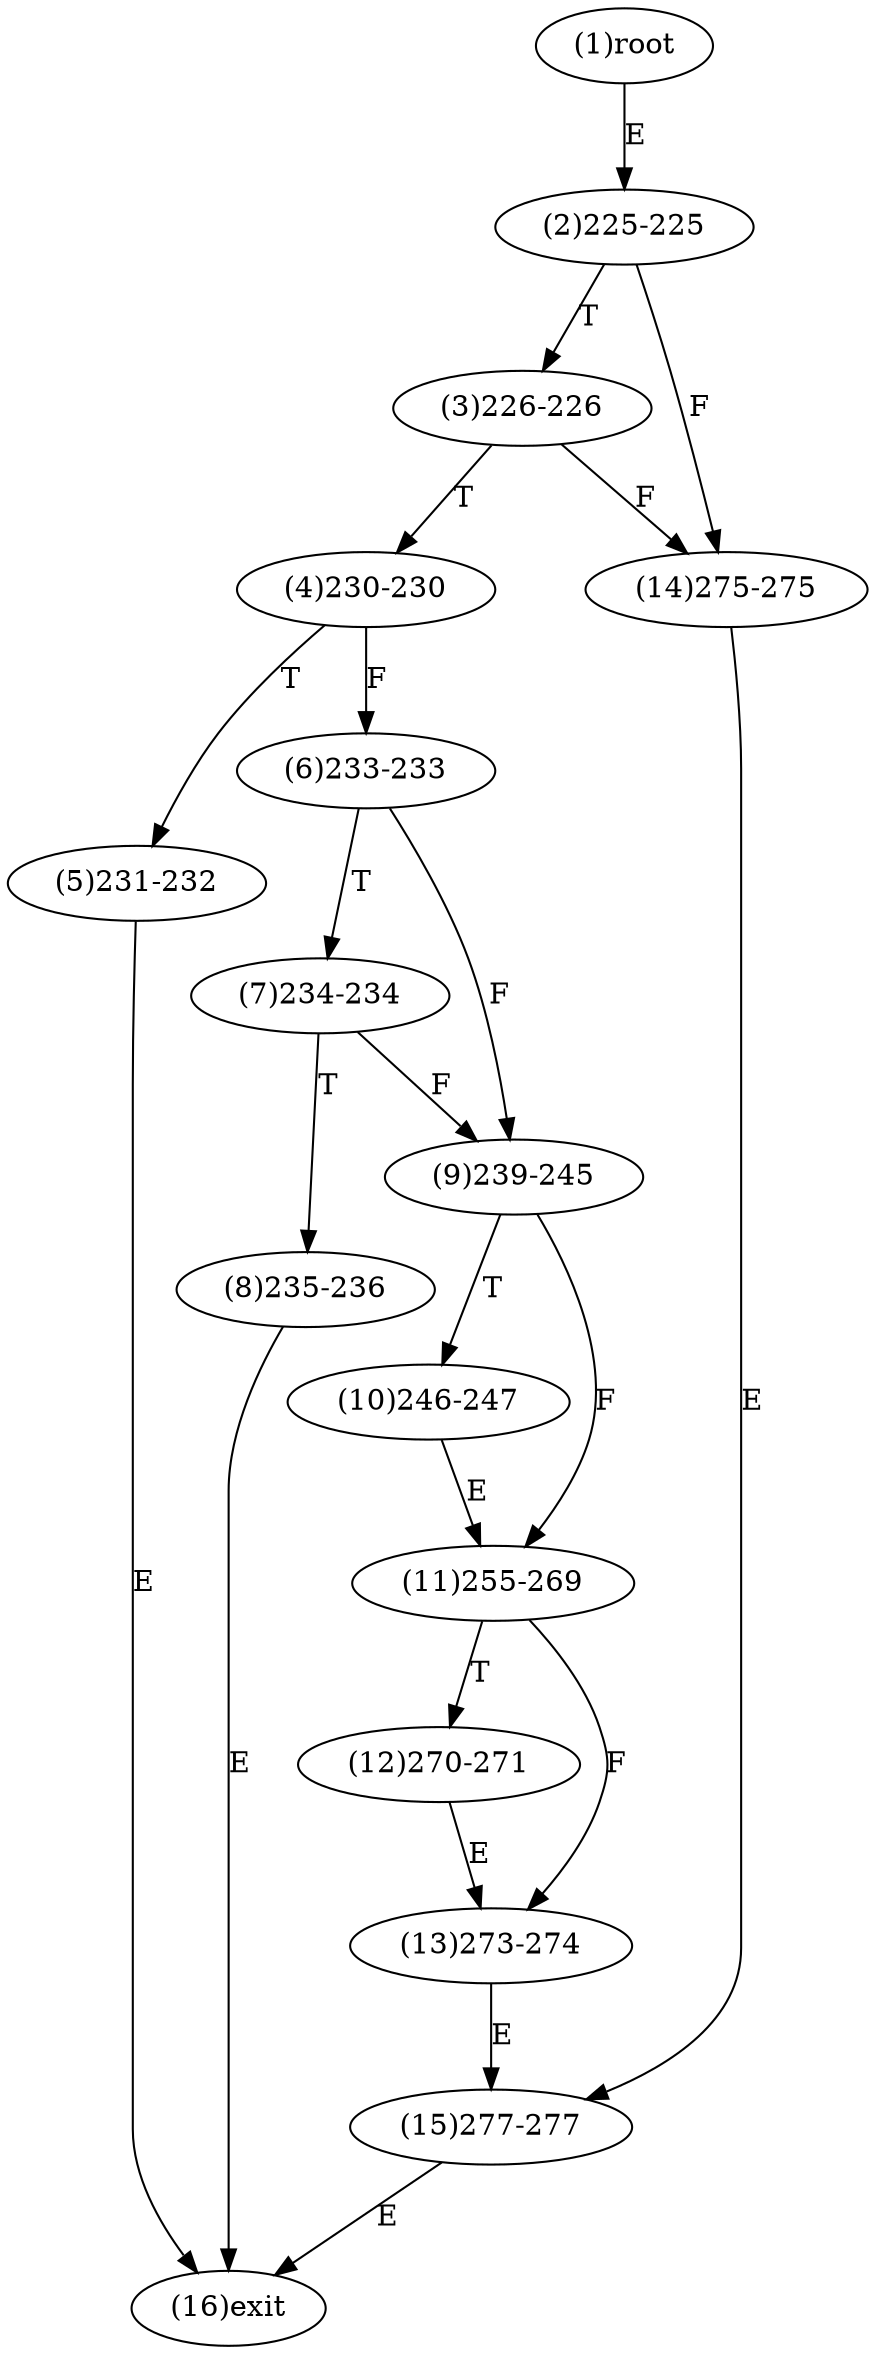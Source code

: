 digraph "" { 
1[ label="(1)root"];
2[ label="(2)225-225"];
3[ label="(3)226-226"];
4[ label="(4)230-230"];
5[ label="(5)231-232"];
6[ label="(6)233-233"];
7[ label="(7)234-234"];
8[ label="(8)235-236"];
9[ label="(9)239-245"];
10[ label="(10)246-247"];
11[ label="(11)255-269"];
12[ label="(12)270-271"];
13[ label="(13)273-274"];
14[ label="(14)275-275"];
15[ label="(15)277-277"];
16[ label="(16)exit"];
1->2[ label="E"];
2->14[ label="F"];
2->3[ label="T"];
3->14[ label="F"];
3->4[ label="T"];
4->6[ label="F"];
4->5[ label="T"];
5->16[ label="E"];
6->9[ label="F"];
6->7[ label="T"];
7->9[ label="F"];
7->8[ label="T"];
8->16[ label="E"];
9->11[ label="F"];
9->10[ label="T"];
10->11[ label="E"];
11->13[ label="F"];
11->12[ label="T"];
12->13[ label="E"];
13->15[ label="E"];
14->15[ label="E"];
15->16[ label="E"];
}